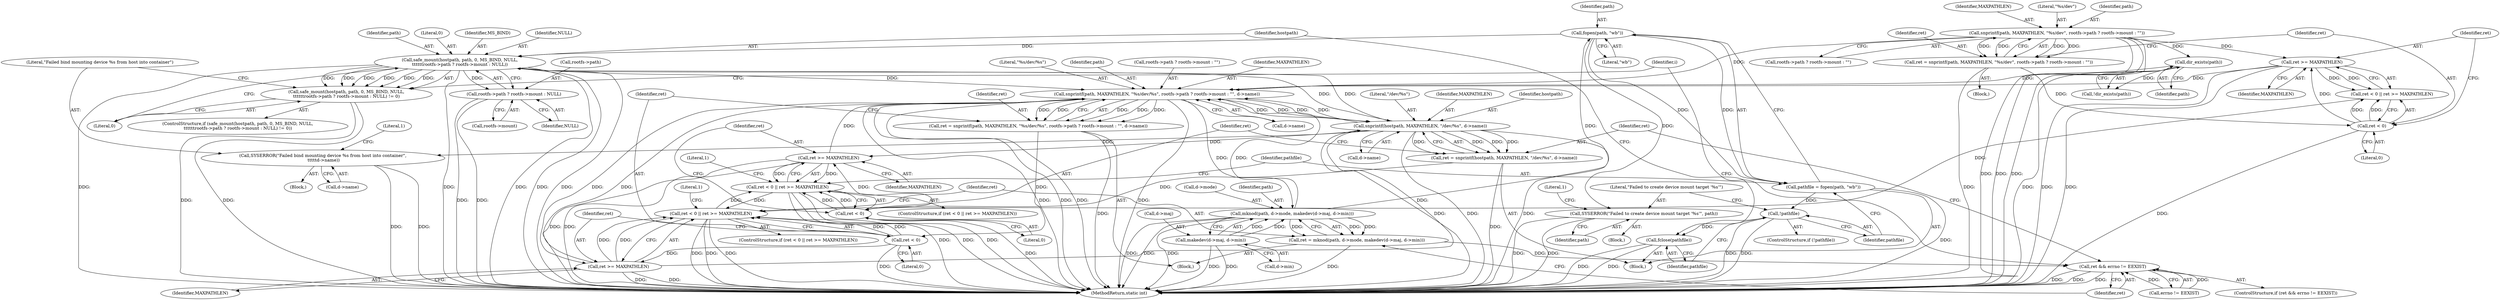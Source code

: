 digraph "0_lxc_592fd47a6245508b79fe6ac819fe6d3b2c1289be_1@API" {
"1000250" [label="(Call,fopen(path, \"wb\"))"];
"1000207" [label="(Call,mknod(path, d->mode, makedev(d->maj, d->min)))"];
"1000179" [label="(Call,snprintf(path, MAXPATHLEN, \"%s/dev/%s\", rootfs->path ? rootfs->mount : \"\", d->name))"];
"1000140" [label="(Call,dir_exists(path))"];
"1000112" [label="(Call,snprintf(path, MAXPATHLEN, \"%s/dev\", rootfs->path ? rootfs->mount : \"\"))"];
"1000267" [label="(Call,safe_mount(hostpath, path, 0, MS_BIND, NULL,\n\t\t\t\t\t\trootfs->path ? rootfs->mount : NULL))"];
"1000230" [label="(Call,snprintf(hostpath, MAXPATHLEN, \"/dev/%s\", d->name))"];
"1000199" [label="(Call,ret >= MAXPATHLEN)"];
"1000196" [label="(Call,ret < 0)"];
"1000177" [label="(Call,ret = snprintf(path, MAXPATHLEN, \"%s/dev/%s\", rootfs->path ? rootfs->mount : \"\", d->name))"];
"1000250" [label="(Call,fopen(path, \"wb\"))"];
"1000242" [label="(Call,ret >= MAXPATHLEN)"];
"1000239" [label="(Call,ret < 0)"];
"1000228" [label="(Call,ret = snprintf(hostpath, MAXPATHLEN, \"/dev/%s\", d->name))"];
"1000129" [label="(Call,ret >= MAXPATHLEN)"];
"1000126" [label="(Call,ret < 0)"];
"1000110" [label="(Call,ret = snprintf(path, MAXPATHLEN, \"%s/dev\", rootfs->path ? rootfs->mount : \"\"))"];
"1000212" [label="(Call,makedev(d->maj, d->min))"];
"1000248" [label="(Call,pathfile = fopen(path, \"wb\"))"];
"1000254" [label="(Call,!pathfile)"];
"1000263" [label="(Call,fclose(pathfile))"];
"1000257" [label="(Call,SYSERROR(\"Failed to create device mount target '%s'\", path))"];
"1000195" [label="(Call,ret < 0 || ret >= MAXPATHLEN)"];
"1000238" [label="(Call,ret < 0 || ret >= MAXPATHLEN)"];
"1000283" [label="(Call,SYSERROR(\"Failed bind mounting device %s from host into container\",\n \t\t\t\t\td->name))"];
"1000205" [label="(Call,ret = mknod(path, d->mode, makedev(d->maj, d->min)))"];
"1000220" [label="(Call,ret && errno != EEXIST)"];
"1000266" [label="(Call,safe_mount(hostpath, path, 0, MS_BIND, NULL,\n\t\t\t\t\t\trootfs->path ? rootfs->mount : NULL) != 0)"];
"1000273" [label="(Call,rootfs->path ? rootfs->mount : NULL)"];
"1000180" [label="(Identifier,path)"];
"1000141" [label="(Identifier,path)"];
"1000169" [label="(Block,)"];
"1000191" [label="(Call,d->name)"];
"1000177" [label="(Call,ret = snprintf(path, MAXPATHLEN, \"%s/dev/%s\", rootfs->path ? rootfs->mount : \"\", d->name))"];
"1000233" [label="(Literal,\"/dev/%s\")"];
"1000183" [label="(Call,rootfs->path ? rootfs->mount : \"\")"];
"1000140" [label="(Call,dir_exists(path))"];
"1000254" [label="(Call,!pathfile)"];
"1000194" [label="(ControlStructure,if (ret < 0 || ret >= MAXPATHLEN))"];
"1000247" [label="(Literal,1)"];
"1000253" [label="(ControlStructure,if (!pathfile))"];
"1000213" [label="(Call,d->maj)"];
"1000274" [label="(Call,rootfs->path)"];
"1000256" [label="(Block,)"];
"1000112" [label="(Call,snprintf(path, MAXPATHLEN, \"%s/dev\", rootfs->path ? rootfs->mount : \"\"))"];
"1000281" [label="(Literal,0)"];
"1000273" [label="(Call,rootfs->path ? rootfs->mount : NULL)"];
"1000212" [label="(Call,makedev(d->maj, d->min))"];
"1000197" [label="(Identifier,ret)"];
"1000209" [label="(Call,d->mode)"];
"1000269" [label="(Identifier,path)"];
"1000220" [label="(Call,ret && errno != EEXIST)"];
"1000277" [label="(Call,rootfs->mount)"];
"1000242" [label="(Call,ret >= MAXPATHLEN)"];
"1000234" [label="(Call,d->name)"];
"1000196" [label="(Call,ret < 0)"];
"1000127" [label="(Identifier,ret)"];
"1000208" [label="(Identifier,path)"];
"1000181" [label="(Identifier,MAXPATHLEN)"];
"1000270" [label="(Literal,0)"];
"1000128" [label="(Literal,0)"];
"1000206" [label="(Identifier,ret)"];
"1000267" [label="(Call,safe_mount(hostpath, path, 0, MS_BIND, NULL,\n\t\t\t\t\t\trootfs->path ? rootfs->mount : NULL))"];
"1000131" [label="(Identifier,MAXPATHLEN)"];
"1000280" [label="(Identifier,NULL)"];
"1000258" [label="(Literal,\"Failed to create device mount target '%s'\")"];
"1000111" [label="(Identifier,ret)"];
"1000284" [label="(Literal,\"Failed bind mounting device %s from host into container\")"];
"1000198" [label="(Literal,0)"];
"1000239" [label="(Call,ret < 0)"];
"1000250" [label="(Call,fopen(path, \"wb\"))"];
"1000265" [label="(ControlStructure,if (safe_mount(hostpath, path, 0, MS_BIND, NULL,\n\t\t\t\t\t\trootfs->path ? rootfs->mount : NULL) != 0))"];
"1000126" [label="(Call,ret < 0)"];
"1000232" [label="(Identifier,MAXPATHLEN)"];
"1000283" [label="(Call,SYSERROR(\"Failed bind mounting device %s from host into container\",\n \t\t\t\t\td->name))"];
"1000168" [label="(Identifier,i)"];
"1000230" [label="(Call,snprintf(hostpath, MAXPATHLEN, \"/dev/%s\", d->name))"];
"1000116" [label="(Call,rootfs->path ? rootfs->mount : \"\")"];
"1000263" [label="(Call,fclose(pathfile))"];
"1000251" [label="(Identifier,path)"];
"1000231" [label="(Identifier,hostpath)"];
"1000110" [label="(Call,ret = snprintf(path, MAXPATHLEN, \"%s/dev\", rootfs->path ? rootfs->mount : \"\"))"];
"1000244" [label="(Identifier,MAXPATHLEN)"];
"1000282" [label="(Block,)"];
"1000285" [label="(Call,d->name)"];
"1000130" [label="(Identifier,ret)"];
"1000248" [label="(Call,pathfile = fopen(path, \"wb\"))"];
"1000271" [label="(Identifier,MS_BIND)"];
"1000204" [label="(Literal,1)"];
"1000125" [label="(Call,ret < 0 || ret >= MAXPATHLEN)"];
"1000229" [label="(Identifier,ret)"];
"1000182" [label="(Literal,\"%s/dev/%s\")"];
"1000195" [label="(Call,ret < 0 || ret >= MAXPATHLEN)"];
"1000272" [label="(Identifier,NULL)"];
"1000238" [label="(Call,ret < 0 || ret >= MAXPATHLEN)"];
"1000113" [label="(Identifier,path)"];
"1000199" [label="(Call,ret >= MAXPATHLEN)"];
"1000237" [label="(ControlStructure,if (ret < 0 || ret >= MAXPATHLEN))"];
"1000240" [label="(Identifier,ret)"];
"1000219" [label="(ControlStructure,if (ret && errno != EEXIST))"];
"1000201" [label="(Identifier,MAXPATHLEN)"];
"1000249" [label="(Identifier,pathfile)"];
"1000222" [label="(Call,errno != EEXIST)"];
"1000266" [label="(Call,safe_mount(hostpath, path, 0, MS_BIND, NULL,\n\t\t\t\t\t\trootfs->path ? rootfs->mount : NULL) != 0)"];
"1000205" [label="(Call,ret = mknod(path, d->mode, makedev(d->maj, d->min)))"];
"1000216" [label="(Call,d->min)"];
"1000139" [label="(Call,!dir_exists(path))"];
"1000241" [label="(Literal,0)"];
"1000228" [label="(Call,ret = snprintf(hostpath, MAXPATHLEN, \"/dev/%s\", d->name))"];
"1000103" [label="(Block,)"];
"1000221" [label="(Identifier,ret)"];
"1000114" [label="(Identifier,MAXPATHLEN)"];
"1000243" [label="(Identifier,ret)"];
"1000257" [label="(Call,SYSERROR(\"Failed to create device mount target '%s'\", path))"];
"1000200" [label="(Identifier,ret)"];
"1000225" [label="(Block,)"];
"1000207" [label="(Call,mknod(path, d->mode, makedev(d->maj, d->min)))"];
"1000179" [label="(Call,snprintf(path, MAXPATHLEN, \"%s/dev/%s\", rootfs->path ? rootfs->mount : \"\", d->name))"];
"1000262" [label="(Literal,1)"];
"1000297" [label="(MethodReturn,static int)"];
"1000178" [label="(Identifier,ret)"];
"1000264" [label="(Identifier,pathfile)"];
"1000115" [label="(Literal,\"%s/dev\")"];
"1000129" [label="(Call,ret >= MAXPATHLEN)"];
"1000290" [label="(Literal,1)"];
"1000259" [label="(Identifier,path)"];
"1000268" [label="(Identifier,hostpath)"];
"1000252" [label="(Literal,\"wb\")"];
"1000255" [label="(Identifier,pathfile)"];
"1000250" -> "1000248"  [label="AST: "];
"1000250" -> "1000252"  [label="CFG: "];
"1000251" -> "1000250"  [label="AST: "];
"1000252" -> "1000250"  [label="AST: "];
"1000248" -> "1000250"  [label="CFG: "];
"1000250" -> "1000248"  [label="DDG: "];
"1000250" -> "1000248"  [label="DDG: "];
"1000207" -> "1000250"  [label="DDG: "];
"1000250" -> "1000257"  [label="DDG: "];
"1000250" -> "1000267"  [label="DDG: "];
"1000207" -> "1000205"  [label="AST: "];
"1000207" -> "1000212"  [label="CFG: "];
"1000208" -> "1000207"  [label="AST: "];
"1000209" -> "1000207"  [label="AST: "];
"1000212" -> "1000207"  [label="AST: "];
"1000205" -> "1000207"  [label="CFG: "];
"1000207" -> "1000297"  [label="DDG: "];
"1000207" -> "1000297"  [label="DDG: "];
"1000207" -> "1000297"  [label="DDG: "];
"1000207" -> "1000179"  [label="DDG: "];
"1000207" -> "1000205"  [label="DDG: "];
"1000207" -> "1000205"  [label="DDG: "];
"1000207" -> "1000205"  [label="DDG: "];
"1000179" -> "1000207"  [label="DDG: "];
"1000212" -> "1000207"  [label="DDG: "];
"1000212" -> "1000207"  [label="DDG: "];
"1000179" -> "1000177"  [label="AST: "];
"1000179" -> "1000191"  [label="CFG: "];
"1000180" -> "1000179"  [label="AST: "];
"1000181" -> "1000179"  [label="AST: "];
"1000182" -> "1000179"  [label="AST: "];
"1000183" -> "1000179"  [label="AST: "];
"1000191" -> "1000179"  [label="AST: "];
"1000177" -> "1000179"  [label="CFG: "];
"1000179" -> "1000297"  [label="DDG: "];
"1000179" -> "1000297"  [label="DDG: "];
"1000179" -> "1000297"  [label="DDG: "];
"1000179" -> "1000297"  [label="DDG: "];
"1000179" -> "1000177"  [label="DDG: "];
"1000179" -> "1000177"  [label="DDG: "];
"1000179" -> "1000177"  [label="DDG: "];
"1000179" -> "1000177"  [label="DDG: "];
"1000179" -> "1000177"  [label="DDG: "];
"1000140" -> "1000179"  [label="DDG: "];
"1000267" -> "1000179"  [label="DDG: "];
"1000199" -> "1000179"  [label="DDG: "];
"1000112" -> "1000179"  [label="DDG: "];
"1000230" -> "1000179"  [label="DDG: "];
"1000230" -> "1000179"  [label="DDG: "];
"1000242" -> "1000179"  [label="DDG: "];
"1000129" -> "1000179"  [label="DDG: "];
"1000179" -> "1000199"  [label="DDG: "];
"1000179" -> "1000230"  [label="DDG: "];
"1000179" -> "1000230"  [label="DDG: "];
"1000140" -> "1000139"  [label="AST: "];
"1000140" -> "1000141"  [label="CFG: "];
"1000141" -> "1000140"  [label="AST: "];
"1000139" -> "1000140"  [label="CFG: "];
"1000140" -> "1000297"  [label="DDG: "];
"1000140" -> "1000139"  [label="DDG: "];
"1000112" -> "1000140"  [label="DDG: "];
"1000112" -> "1000110"  [label="AST: "];
"1000112" -> "1000116"  [label="CFG: "];
"1000113" -> "1000112"  [label="AST: "];
"1000114" -> "1000112"  [label="AST: "];
"1000115" -> "1000112"  [label="AST: "];
"1000116" -> "1000112"  [label="AST: "];
"1000110" -> "1000112"  [label="CFG: "];
"1000112" -> "1000297"  [label="DDG: "];
"1000112" -> "1000297"  [label="DDG: "];
"1000112" -> "1000297"  [label="DDG: "];
"1000112" -> "1000110"  [label="DDG: "];
"1000112" -> "1000110"  [label="DDG: "];
"1000112" -> "1000110"  [label="DDG: "];
"1000112" -> "1000110"  [label="DDG: "];
"1000112" -> "1000129"  [label="DDG: "];
"1000267" -> "1000266"  [label="AST: "];
"1000267" -> "1000273"  [label="CFG: "];
"1000268" -> "1000267"  [label="AST: "];
"1000269" -> "1000267"  [label="AST: "];
"1000270" -> "1000267"  [label="AST: "];
"1000271" -> "1000267"  [label="AST: "];
"1000272" -> "1000267"  [label="AST: "];
"1000273" -> "1000267"  [label="AST: "];
"1000281" -> "1000267"  [label="CFG: "];
"1000267" -> "1000297"  [label="DDG: "];
"1000267" -> "1000297"  [label="DDG: "];
"1000267" -> "1000297"  [label="DDG: "];
"1000267" -> "1000297"  [label="DDG: "];
"1000267" -> "1000297"  [label="DDG: "];
"1000267" -> "1000230"  [label="DDG: "];
"1000267" -> "1000266"  [label="DDG: "];
"1000267" -> "1000266"  [label="DDG: "];
"1000267" -> "1000266"  [label="DDG: "];
"1000267" -> "1000266"  [label="DDG: "];
"1000267" -> "1000266"  [label="DDG: "];
"1000267" -> "1000266"  [label="DDG: "];
"1000230" -> "1000267"  [label="DDG: "];
"1000267" -> "1000273"  [label="DDG: "];
"1000230" -> "1000228"  [label="AST: "];
"1000230" -> "1000234"  [label="CFG: "];
"1000231" -> "1000230"  [label="AST: "];
"1000232" -> "1000230"  [label="AST: "];
"1000233" -> "1000230"  [label="AST: "];
"1000234" -> "1000230"  [label="AST: "];
"1000228" -> "1000230"  [label="CFG: "];
"1000230" -> "1000297"  [label="DDG: "];
"1000230" -> "1000297"  [label="DDG: "];
"1000230" -> "1000297"  [label="DDG: "];
"1000230" -> "1000228"  [label="DDG: "];
"1000230" -> "1000228"  [label="DDG: "];
"1000230" -> "1000228"  [label="DDG: "];
"1000230" -> "1000228"  [label="DDG: "];
"1000199" -> "1000230"  [label="DDG: "];
"1000230" -> "1000242"  [label="DDG: "];
"1000230" -> "1000283"  [label="DDG: "];
"1000199" -> "1000195"  [label="AST: "];
"1000199" -> "1000201"  [label="CFG: "];
"1000200" -> "1000199"  [label="AST: "];
"1000201" -> "1000199"  [label="AST: "];
"1000195" -> "1000199"  [label="CFG: "];
"1000199" -> "1000297"  [label="DDG: "];
"1000199" -> "1000297"  [label="DDG: "];
"1000199" -> "1000195"  [label="DDG: "];
"1000199" -> "1000195"  [label="DDG: "];
"1000196" -> "1000199"  [label="DDG: "];
"1000196" -> "1000195"  [label="AST: "];
"1000196" -> "1000198"  [label="CFG: "];
"1000197" -> "1000196"  [label="AST: "];
"1000198" -> "1000196"  [label="AST: "];
"1000200" -> "1000196"  [label="CFG: "];
"1000195" -> "1000196"  [label="CFG: "];
"1000196" -> "1000297"  [label="DDG: "];
"1000196" -> "1000195"  [label="DDG: "];
"1000196" -> "1000195"  [label="DDG: "];
"1000177" -> "1000196"  [label="DDG: "];
"1000177" -> "1000169"  [label="AST: "];
"1000178" -> "1000177"  [label="AST: "];
"1000197" -> "1000177"  [label="CFG: "];
"1000177" -> "1000297"  [label="DDG: "];
"1000242" -> "1000238"  [label="AST: "];
"1000242" -> "1000244"  [label="CFG: "];
"1000243" -> "1000242"  [label="AST: "];
"1000244" -> "1000242"  [label="AST: "];
"1000238" -> "1000242"  [label="CFG: "];
"1000242" -> "1000297"  [label="DDG: "];
"1000242" -> "1000297"  [label="DDG: "];
"1000242" -> "1000238"  [label="DDG: "];
"1000242" -> "1000238"  [label="DDG: "];
"1000239" -> "1000242"  [label="DDG: "];
"1000239" -> "1000238"  [label="AST: "];
"1000239" -> "1000241"  [label="CFG: "];
"1000240" -> "1000239"  [label="AST: "];
"1000241" -> "1000239"  [label="AST: "];
"1000243" -> "1000239"  [label="CFG: "];
"1000238" -> "1000239"  [label="CFG: "];
"1000239" -> "1000297"  [label="DDG: "];
"1000239" -> "1000238"  [label="DDG: "];
"1000239" -> "1000238"  [label="DDG: "];
"1000228" -> "1000239"  [label="DDG: "];
"1000228" -> "1000225"  [label="AST: "];
"1000229" -> "1000228"  [label="AST: "];
"1000240" -> "1000228"  [label="CFG: "];
"1000228" -> "1000297"  [label="DDG: "];
"1000129" -> "1000125"  [label="AST: "];
"1000129" -> "1000131"  [label="CFG: "];
"1000130" -> "1000129"  [label="AST: "];
"1000131" -> "1000129"  [label="AST: "];
"1000125" -> "1000129"  [label="CFG: "];
"1000129" -> "1000297"  [label="DDG: "];
"1000129" -> "1000297"  [label="DDG: "];
"1000129" -> "1000125"  [label="DDG: "];
"1000129" -> "1000125"  [label="DDG: "];
"1000126" -> "1000129"  [label="DDG: "];
"1000126" -> "1000125"  [label="AST: "];
"1000126" -> "1000128"  [label="CFG: "];
"1000127" -> "1000126"  [label="AST: "];
"1000128" -> "1000126"  [label="AST: "];
"1000130" -> "1000126"  [label="CFG: "];
"1000125" -> "1000126"  [label="CFG: "];
"1000126" -> "1000297"  [label="DDG: "];
"1000126" -> "1000125"  [label="DDG: "];
"1000126" -> "1000125"  [label="DDG: "];
"1000110" -> "1000126"  [label="DDG: "];
"1000110" -> "1000103"  [label="AST: "];
"1000111" -> "1000110"  [label="AST: "];
"1000127" -> "1000110"  [label="CFG: "];
"1000110" -> "1000297"  [label="DDG: "];
"1000212" -> "1000216"  [label="CFG: "];
"1000213" -> "1000212"  [label="AST: "];
"1000216" -> "1000212"  [label="AST: "];
"1000212" -> "1000297"  [label="DDG: "];
"1000212" -> "1000297"  [label="DDG: "];
"1000248" -> "1000225"  [label="AST: "];
"1000249" -> "1000248"  [label="AST: "];
"1000255" -> "1000248"  [label="CFG: "];
"1000248" -> "1000297"  [label="DDG: "];
"1000248" -> "1000254"  [label="DDG: "];
"1000254" -> "1000253"  [label="AST: "];
"1000254" -> "1000255"  [label="CFG: "];
"1000255" -> "1000254"  [label="AST: "];
"1000258" -> "1000254"  [label="CFG: "];
"1000264" -> "1000254"  [label="CFG: "];
"1000254" -> "1000297"  [label="DDG: "];
"1000254" -> "1000297"  [label="DDG: "];
"1000254" -> "1000263"  [label="DDG: "];
"1000263" -> "1000225"  [label="AST: "];
"1000263" -> "1000264"  [label="CFG: "];
"1000264" -> "1000263"  [label="AST: "];
"1000268" -> "1000263"  [label="CFG: "];
"1000263" -> "1000297"  [label="DDG: "];
"1000263" -> "1000297"  [label="DDG: "];
"1000257" -> "1000256"  [label="AST: "];
"1000257" -> "1000259"  [label="CFG: "];
"1000258" -> "1000257"  [label="AST: "];
"1000259" -> "1000257"  [label="AST: "];
"1000262" -> "1000257"  [label="CFG: "];
"1000257" -> "1000297"  [label="DDG: "];
"1000257" -> "1000297"  [label="DDG: "];
"1000195" -> "1000194"  [label="AST: "];
"1000204" -> "1000195"  [label="CFG: "];
"1000206" -> "1000195"  [label="CFG: "];
"1000195" -> "1000297"  [label="DDG: "];
"1000195" -> "1000297"  [label="DDG: "];
"1000195" -> "1000297"  [label="DDG: "];
"1000125" -> "1000195"  [label="DDG: "];
"1000238" -> "1000195"  [label="DDG: "];
"1000195" -> "1000238"  [label="DDG: "];
"1000238" -> "1000237"  [label="AST: "];
"1000247" -> "1000238"  [label="CFG: "];
"1000249" -> "1000238"  [label="CFG: "];
"1000238" -> "1000297"  [label="DDG: "];
"1000238" -> "1000297"  [label="DDG: "];
"1000238" -> "1000297"  [label="DDG: "];
"1000283" -> "1000282"  [label="AST: "];
"1000283" -> "1000285"  [label="CFG: "];
"1000284" -> "1000283"  [label="AST: "];
"1000285" -> "1000283"  [label="AST: "];
"1000290" -> "1000283"  [label="CFG: "];
"1000283" -> "1000297"  [label="DDG: "];
"1000283" -> "1000297"  [label="DDG: "];
"1000205" -> "1000169"  [label="AST: "];
"1000206" -> "1000205"  [label="AST: "];
"1000221" -> "1000205"  [label="CFG: "];
"1000205" -> "1000297"  [label="DDG: "];
"1000205" -> "1000220"  [label="DDG: "];
"1000220" -> "1000219"  [label="AST: "];
"1000220" -> "1000221"  [label="CFG: "];
"1000220" -> "1000222"  [label="CFG: "];
"1000221" -> "1000220"  [label="AST: "];
"1000222" -> "1000220"  [label="AST: "];
"1000229" -> "1000220"  [label="CFG: "];
"1000168" -> "1000220"  [label="CFG: "];
"1000220" -> "1000297"  [label="DDG: "];
"1000220" -> "1000297"  [label="DDG: "];
"1000220" -> "1000297"  [label="DDG: "];
"1000222" -> "1000220"  [label="DDG: "];
"1000222" -> "1000220"  [label="DDG: "];
"1000266" -> "1000265"  [label="AST: "];
"1000266" -> "1000281"  [label="CFG: "];
"1000281" -> "1000266"  [label="AST: "];
"1000284" -> "1000266"  [label="CFG: "];
"1000168" -> "1000266"  [label="CFG: "];
"1000266" -> "1000297"  [label="DDG: "];
"1000266" -> "1000297"  [label="DDG: "];
"1000273" -> "1000277"  [label="CFG: "];
"1000273" -> "1000280"  [label="CFG: "];
"1000274" -> "1000273"  [label="AST: "];
"1000277" -> "1000273"  [label="AST: "];
"1000280" -> "1000273"  [label="AST: "];
"1000273" -> "1000297"  [label="DDG: "];
"1000273" -> "1000297"  [label="DDG: "];
}
